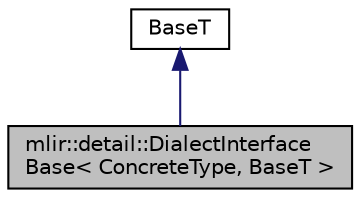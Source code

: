 digraph "mlir::detail::DialectInterfaceBase&lt; ConcreteType, BaseT &gt;"
{
  bgcolor="transparent";
  edge [fontname="Helvetica",fontsize="10",labelfontname="Helvetica",labelfontsize="10"];
  node [fontname="Helvetica",fontsize="10",shape=record];
  Node6 [label="mlir::detail::DialectInterface\lBase\< ConcreteType, BaseT \>",height=0.2,width=0.4,color="black", fillcolor="grey75", style="filled", fontcolor="black"];
  Node7 -> Node6 [dir="back",color="midnightblue",fontsize="10",style="solid",fontname="Helvetica"];
  Node7 [label="BaseT",height=0.2,width=0.4,color="black",URL="$classBaseT.html"];
}
